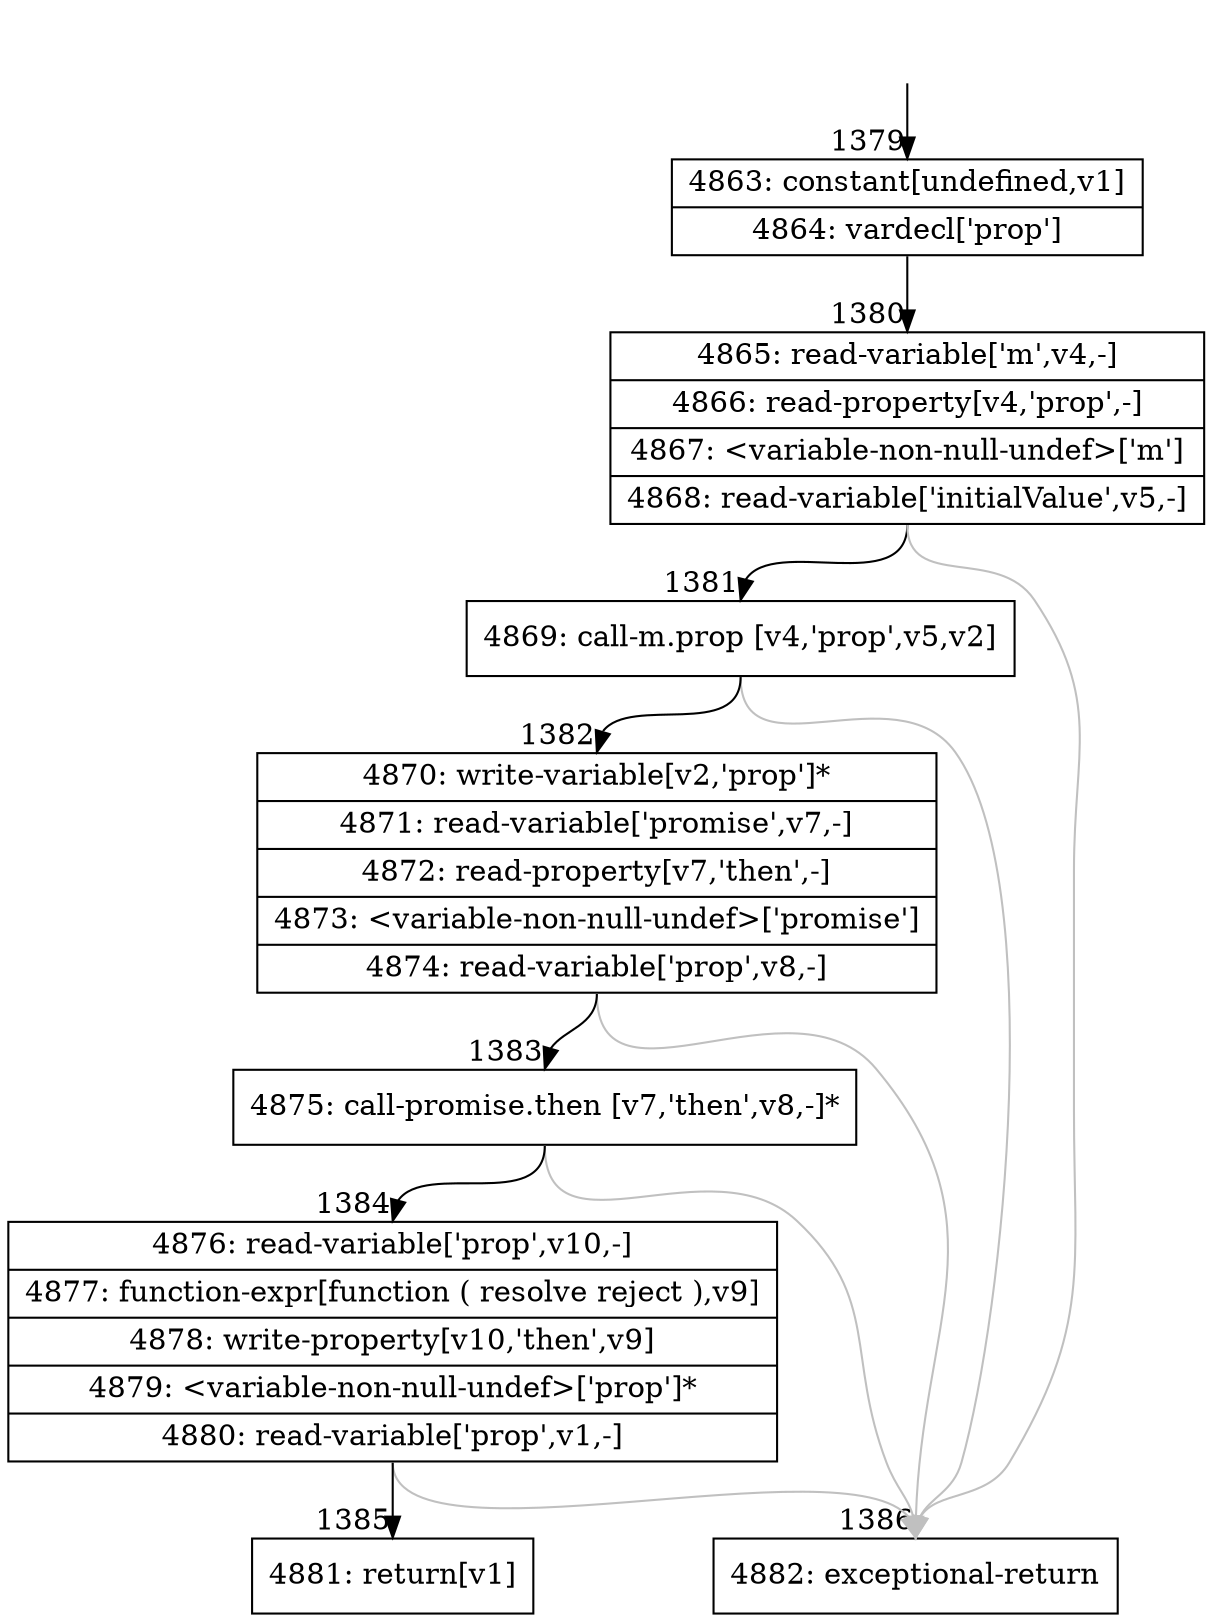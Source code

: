digraph {
rankdir="TD"
BB_entry54[shape=none,label=""];
BB_entry54 -> BB1379 [tailport=s, headport=n, headlabel="    1379"]
BB1379 [shape=record label="{4863: constant[undefined,v1]|4864: vardecl['prop']}" ] 
BB1379 -> BB1380 [tailport=s, headport=n, headlabel="      1380"]
BB1380 [shape=record label="{4865: read-variable['m',v4,-]|4866: read-property[v4,'prop',-]|4867: \<variable-non-null-undef\>['m']|4868: read-variable['initialValue',v5,-]}" ] 
BB1380 -> BB1381 [tailport=s, headport=n, headlabel="      1381"]
BB1380 -> BB1386 [tailport=s, headport=n, color=gray, headlabel="      1386"]
BB1381 [shape=record label="{4869: call-m.prop [v4,'prop',v5,v2]}" ] 
BB1381 -> BB1382 [tailport=s, headport=n, headlabel="      1382"]
BB1381 -> BB1386 [tailport=s, headport=n, color=gray]
BB1382 [shape=record label="{4870: write-variable[v2,'prop']*|4871: read-variable['promise',v7,-]|4872: read-property[v7,'then',-]|4873: \<variable-non-null-undef\>['promise']|4874: read-variable['prop',v8,-]}" ] 
BB1382 -> BB1383 [tailport=s, headport=n, headlabel="      1383"]
BB1382 -> BB1386 [tailport=s, headport=n, color=gray]
BB1383 [shape=record label="{4875: call-promise.then [v7,'then',v8,-]*}" ] 
BB1383 -> BB1384 [tailport=s, headport=n, headlabel="      1384"]
BB1383 -> BB1386 [tailport=s, headport=n, color=gray]
BB1384 [shape=record label="{4876: read-variable['prop',v10,-]|4877: function-expr[function ( resolve reject ),v9]|4878: write-property[v10,'then',v9]|4879: \<variable-non-null-undef\>['prop']*|4880: read-variable['prop',v1,-]}" ] 
BB1384 -> BB1385 [tailport=s, headport=n, headlabel="      1385"]
BB1384 -> BB1386 [tailport=s, headport=n, color=gray]
BB1385 [shape=record label="{4881: return[v1]}" ] 
BB1386 [shape=record label="{4882: exceptional-return}" ] 
//#$~ 862
}
